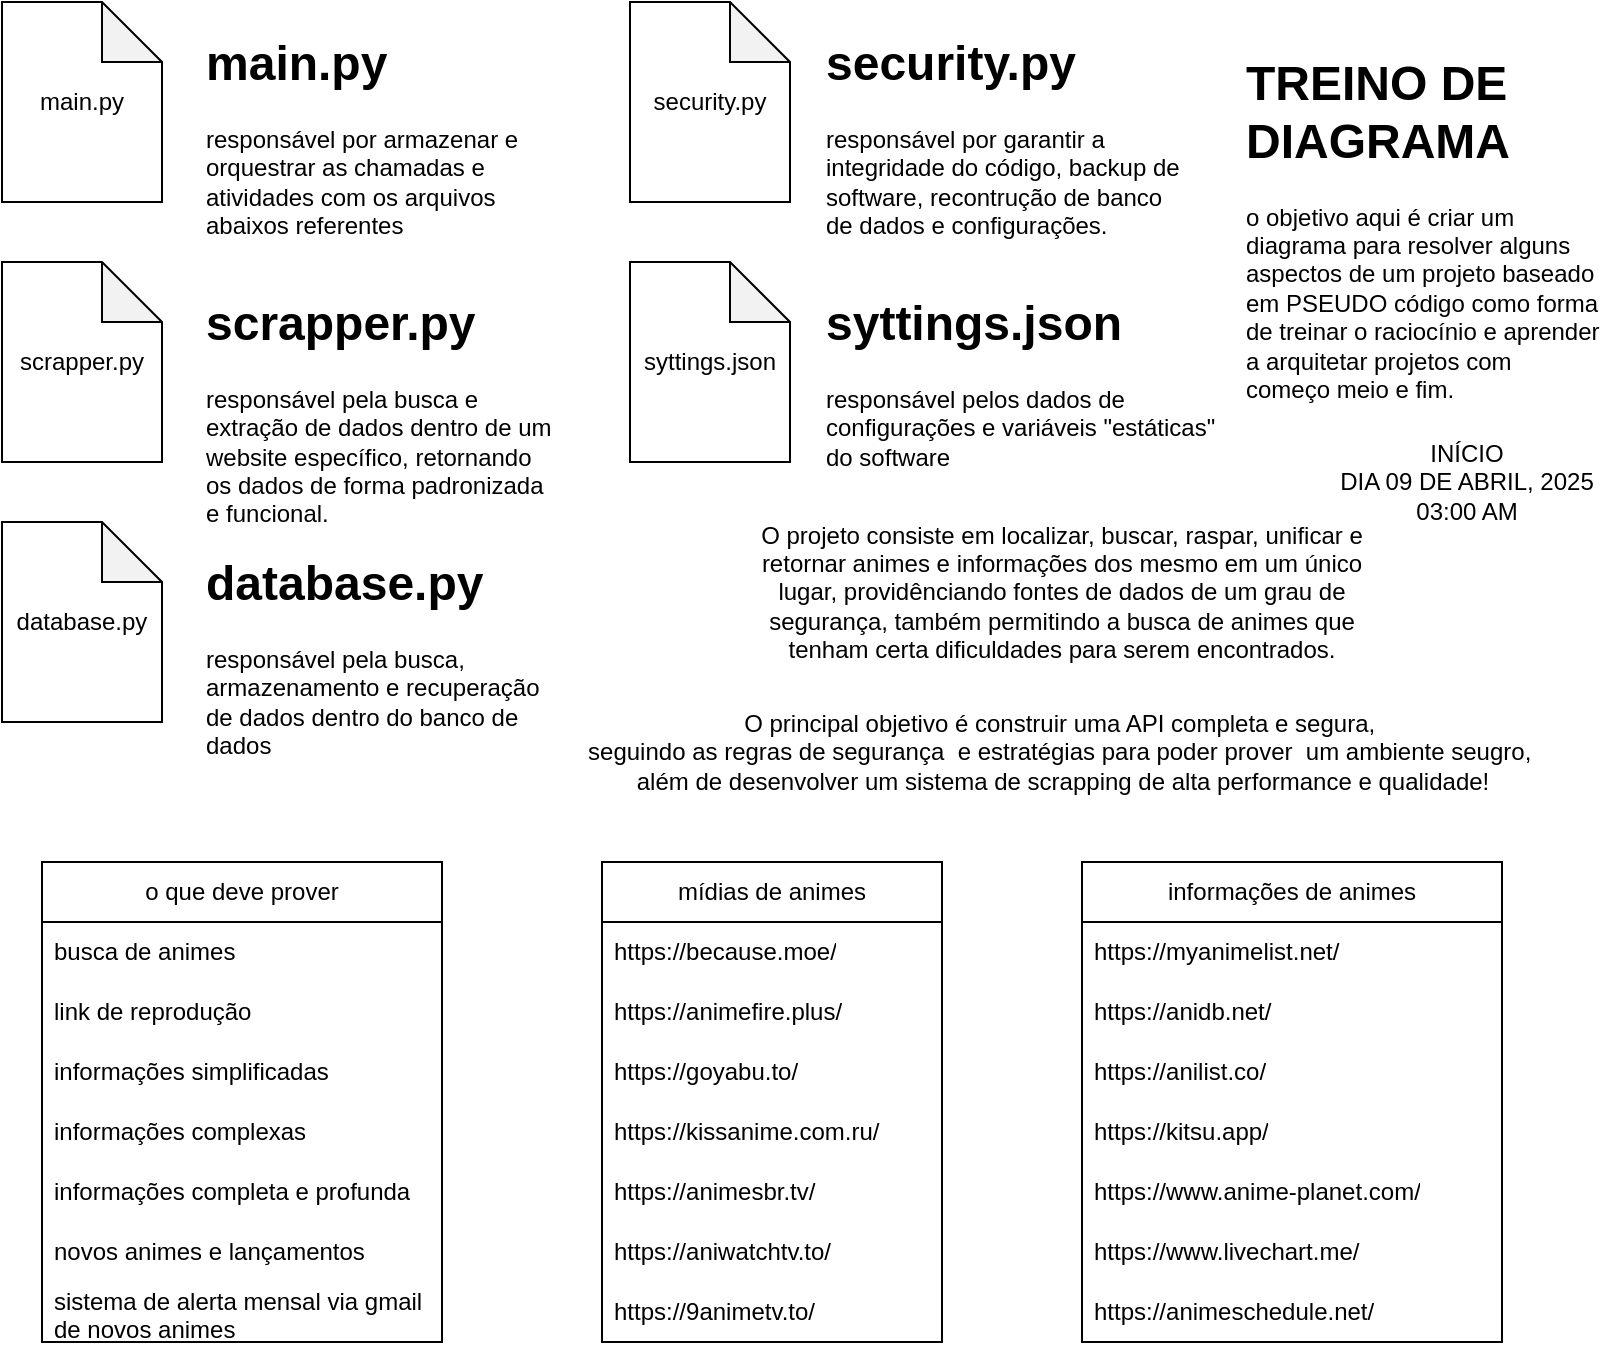 <mxfile version="26.2.9">
  <diagram id="C5RBs43oDa-KdzZeNtuy" name="Page-1">
    <mxGraphModel dx="2367" dy="888" grid="1" gridSize="10" guides="1" tooltips="1" connect="1" arrows="1" fold="1" page="1" pageScale="1" pageWidth="827" pageHeight="1169" math="0" shadow="0">
      <root>
        <mxCell id="WIyWlLk6GJQsqaUBKTNV-0" />
        <mxCell id="WIyWlLk6GJQsqaUBKTNV-1" parent="WIyWlLk6GJQsqaUBKTNV-0" />
        <mxCell id="ygqNbXXuO46wxGrCDqbf-1" value="&lt;h1 style=&quot;margin-top: 0px;&quot;&gt;TREINO DE DIAGRAMA&lt;br&gt;&lt;/h1&gt;&lt;p&gt;o objetivo aqui é criar um diagrama para resolver alguns aspectos de um projeto baseado em PSEUDO código como forma de treinar o raciocínio e aprender a arquitetar projetos com começo meio e fim.&lt;br&gt;&lt;/p&gt;" style="text;html=1;whiteSpace=wrap;overflow=hidden;rounded=0;" vertex="1" parent="WIyWlLk6GJQsqaUBKTNV-1">
          <mxGeometry x="640" y="30" width="180" height="220" as="geometry" />
        </mxCell>
        <mxCell id="ygqNbXXuO46wxGrCDqbf-4" value="main.py" style="shape=note;whiteSpace=wrap;html=1;backgroundOutline=1;darkOpacity=0.05;" vertex="1" parent="WIyWlLk6GJQsqaUBKTNV-1">
          <mxGeometry x="20" y="10" width="80" height="100" as="geometry" />
        </mxCell>
        <mxCell id="ygqNbXXuO46wxGrCDqbf-5" value="scrapper.py" style="shape=note;whiteSpace=wrap;html=1;backgroundOutline=1;darkOpacity=0.05;" vertex="1" parent="WIyWlLk6GJQsqaUBKTNV-1">
          <mxGeometry x="20" y="140" width="80" height="100" as="geometry" />
        </mxCell>
        <mxCell id="ygqNbXXuO46wxGrCDqbf-6" value="database.py" style="shape=note;whiteSpace=wrap;html=1;backgroundOutline=1;darkOpacity=0.05;" vertex="1" parent="WIyWlLk6GJQsqaUBKTNV-1">
          <mxGeometry x="20" y="270" width="80" height="100" as="geometry" />
        </mxCell>
        <mxCell id="ygqNbXXuO46wxGrCDqbf-7" value="&lt;h1 style=&quot;margin-top: 0px;&quot;&gt;main.py&lt;/h1&gt;&lt;p&gt;responsável por armazenar e orquestrar as chamadas e atividades com os arquivos abaixos referentes&lt;br&gt;&lt;/p&gt;" style="text;html=1;whiteSpace=wrap;overflow=hidden;rounded=0;" vertex="1" parent="WIyWlLk6GJQsqaUBKTNV-1">
          <mxGeometry x="120" y="20" width="180" height="120" as="geometry" />
        </mxCell>
        <mxCell id="ygqNbXXuO46wxGrCDqbf-8" value="&lt;h1 style=&quot;margin-top: 0px;&quot;&gt;scrapper.py&lt;/h1&gt;&lt;p&gt;responsável pela busca e extração de dados dentro de um website específico, retornando os dados de forma padronizada e funcional.&lt;br&gt;&lt;/p&gt;" style="text;html=1;whiteSpace=wrap;overflow=hidden;rounded=0;" vertex="1" parent="WIyWlLk6GJQsqaUBKTNV-1">
          <mxGeometry x="120" y="150" width="180" height="120" as="geometry" />
        </mxCell>
        <mxCell id="ygqNbXXuO46wxGrCDqbf-9" value="&lt;h1 style=&quot;margin-top: 0px;&quot;&gt;database.py&lt;/h1&gt;&lt;div&gt;responsável pela busca, armazenamento e recuperação de dados dentro do banco de dados&lt;/div&gt;&lt;div&gt;&lt;br&gt;&lt;/div&gt;" style="text;html=1;whiteSpace=wrap;overflow=hidden;rounded=0;" vertex="1" parent="WIyWlLk6GJQsqaUBKTNV-1">
          <mxGeometry x="120" y="280" width="180" height="120" as="geometry" />
        </mxCell>
        <mxCell id="ygqNbXXuO46wxGrCDqbf-10" value="security.py" style="shape=note;whiteSpace=wrap;html=1;backgroundOutline=1;darkOpacity=0.05;" vertex="1" parent="WIyWlLk6GJQsqaUBKTNV-1">
          <mxGeometry x="334" y="10" width="80" height="100" as="geometry" />
        </mxCell>
        <mxCell id="ygqNbXXuO46wxGrCDqbf-11" value="&lt;h1 style=&quot;margin-top: 0px;&quot;&gt;security.py&lt;/h1&gt;&lt;p&gt;responsável por garantir a integridade do código, backup de software, recontrução de banco de dados e configurações.&lt;br&gt;&lt;/p&gt;" style="text;html=1;whiteSpace=wrap;overflow=hidden;rounded=0;" vertex="1" parent="WIyWlLk6GJQsqaUBKTNV-1">
          <mxGeometry x="430" y="20" width="180" height="120" as="geometry" />
        </mxCell>
        <mxCell id="ygqNbXXuO46wxGrCDqbf-12" value="syttings.json" style="shape=note;whiteSpace=wrap;html=1;backgroundOutline=1;darkOpacity=0.05;" vertex="1" parent="WIyWlLk6GJQsqaUBKTNV-1">
          <mxGeometry x="334" y="140" width="80" height="100" as="geometry" />
        </mxCell>
        <mxCell id="ygqNbXXuO46wxGrCDqbf-13" value="&lt;h1 style=&quot;margin-top: 0px;&quot;&gt;syttings.json&lt;/h1&gt;&lt;p&gt;responsável pelos dados de configurações e variáveis &quot;estáticas&quot; do software&lt;br&gt;&lt;/p&gt;" style="text;html=1;whiteSpace=wrap;overflow=hidden;rounded=0;" vertex="1" parent="WIyWlLk6GJQsqaUBKTNV-1">
          <mxGeometry x="430" y="150" width="210" height="120" as="geometry" />
        </mxCell>
        <mxCell id="ygqNbXXuO46wxGrCDqbf-14" value="O projeto consiste em localizar, buscar, raspar, unificar e retornar animes e informações dos mesmo em um único lugar, providênciando fontes de dados de um grau de segurança, também permitindo a busca de animes que tenham certa dificuldades para serem encontrados." style="text;html=1;align=center;verticalAlign=middle;whiteSpace=wrap;rounded=0;" vertex="1" parent="WIyWlLk6GJQsqaUBKTNV-1">
          <mxGeometry x="390" y="270" width="320" height="70" as="geometry" />
        </mxCell>
        <mxCell id="ygqNbXXuO46wxGrCDqbf-16" value="&lt;div&gt;O principal objetivo é construir uma API completa e segura,&amp;nbsp;&lt;/div&gt;&lt;div&gt;seguindo as regras de segurança&amp;nbsp; e estratégias para poder prover&amp;nbsp; um ambiente seugro,&amp;nbsp;&lt;/div&gt;&lt;div&gt;além de desenvolver um sistema de scrapping de alta performance e qualidade!&lt;br&gt;&lt;/div&gt;" style="text;html=1;align=center;verticalAlign=middle;resizable=0;points=[];autosize=1;strokeColor=none;fillColor=none;" vertex="1" parent="WIyWlLk6GJQsqaUBKTNV-1">
          <mxGeometry x="300" y="355" width="500" height="60" as="geometry" />
        </mxCell>
        <mxCell id="ygqNbXXuO46wxGrCDqbf-18" value="mídias de animes" style="swimlane;fontStyle=0;childLayout=stackLayout;horizontal=1;startSize=30;horizontalStack=0;resizeParent=1;resizeParentMax=0;resizeLast=0;collapsible=1;marginBottom=0;whiteSpace=wrap;html=1;" vertex="1" parent="WIyWlLk6GJQsqaUBKTNV-1">
          <mxGeometry x="320" y="440" width="170" height="240" as="geometry" />
        </mxCell>
        <mxCell id="ygqNbXXuO46wxGrCDqbf-19" value="https://because.moe/" style="text;strokeColor=none;fillColor=none;align=left;verticalAlign=middle;spacingLeft=4;spacingRight=4;overflow=hidden;points=[[0,0.5],[1,0.5]];portConstraint=eastwest;rotatable=0;whiteSpace=wrap;html=1;" vertex="1" parent="ygqNbXXuO46wxGrCDqbf-18">
          <mxGeometry y="30" width="170" height="30" as="geometry" />
        </mxCell>
        <mxCell id="ygqNbXXuO46wxGrCDqbf-20" value="https://animefire.plus/" style="text;strokeColor=none;fillColor=none;align=left;verticalAlign=middle;spacingLeft=4;spacingRight=4;overflow=hidden;points=[[0,0.5],[1,0.5]];portConstraint=eastwest;rotatable=0;whiteSpace=wrap;html=1;" vertex="1" parent="ygqNbXXuO46wxGrCDqbf-18">
          <mxGeometry y="60" width="170" height="30" as="geometry" />
        </mxCell>
        <mxCell id="ygqNbXXuO46wxGrCDqbf-21" value="&lt;div&gt;https://goyabu.to/&lt;/div&gt;" style="text;strokeColor=none;fillColor=none;align=left;verticalAlign=middle;spacingLeft=4;spacingRight=4;overflow=hidden;points=[[0,0.5],[1,0.5]];portConstraint=eastwest;rotatable=0;whiteSpace=wrap;html=1;" vertex="1" parent="ygqNbXXuO46wxGrCDqbf-18">
          <mxGeometry y="90" width="170" height="30" as="geometry" />
        </mxCell>
        <UserObject label="https://kissanime.com.ru/" link="https://kissanime.com.ru/kissanime-home.html" id="ygqNbXXuO46wxGrCDqbf-24">
          <mxCell style="text;strokeColor=none;fillColor=none;align=left;verticalAlign=middle;spacingLeft=4;spacingRight=4;overflow=hidden;points=[[0,0.5],[1,0.5]];portConstraint=eastwest;rotatable=0;whiteSpace=wrap;html=1;" vertex="1" parent="ygqNbXXuO46wxGrCDqbf-18">
            <mxGeometry y="120" width="170" height="30" as="geometry" />
          </mxCell>
        </UserObject>
        <UserObject label="https://animesbr.tv/" link="https://animesbr.tv/" id="ygqNbXXuO46wxGrCDqbf-23">
          <mxCell style="text;strokeColor=none;fillColor=none;align=left;verticalAlign=middle;spacingLeft=4;spacingRight=4;overflow=hidden;points=[[0,0.5],[1,0.5]];portConstraint=eastwest;rotatable=0;whiteSpace=wrap;html=1;" vertex="1" parent="ygqNbXXuO46wxGrCDqbf-18">
            <mxGeometry y="150" width="170" height="30" as="geometry" />
          </mxCell>
        </UserObject>
        <UserObject label="https://aniwatchtv.to/" link="https://aniwatchtv.to/" id="ygqNbXXuO46wxGrCDqbf-25">
          <mxCell style="text;strokeColor=none;fillColor=none;align=left;verticalAlign=middle;spacingLeft=4;spacingRight=4;overflow=hidden;points=[[0,0.5],[1,0.5]];portConstraint=eastwest;rotatable=0;whiteSpace=wrap;html=1;" vertex="1" parent="ygqNbXXuO46wxGrCDqbf-18">
            <mxGeometry y="180" width="170" height="30" as="geometry" />
          </mxCell>
        </UserObject>
        <UserObject label="https://9animetv.to/" link="https://9animetv.to/" id="ygqNbXXuO46wxGrCDqbf-26">
          <mxCell style="text;strokeColor=none;fillColor=none;align=left;verticalAlign=middle;spacingLeft=4;spacingRight=4;overflow=hidden;points=[[0,0.5],[1,0.5]];portConstraint=eastwest;rotatable=0;whiteSpace=wrap;html=1;" vertex="1" parent="ygqNbXXuO46wxGrCDqbf-18">
            <mxGeometry y="210" width="170" height="30" as="geometry" />
          </mxCell>
        </UserObject>
        <mxCell id="ygqNbXXuO46wxGrCDqbf-27" value="informações de animes" style="swimlane;fontStyle=0;childLayout=stackLayout;horizontal=1;startSize=30;horizontalStack=0;resizeParent=1;resizeParentMax=0;resizeLast=0;collapsible=1;marginBottom=0;whiteSpace=wrap;html=1;" vertex="1" parent="WIyWlLk6GJQsqaUBKTNV-1">
          <mxGeometry x="560" y="440" width="210" height="240" as="geometry" />
        </mxCell>
        <UserObject label="https://myanimelist.net/" link="https://myanimelist.net/" id="ygqNbXXuO46wxGrCDqbf-28">
          <mxCell style="text;strokeColor=none;fillColor=none;align=left;verticalAlign=middle;spacingLeft=4;spacingRight=4;overflow=hidden;points=[[0,0.5],[1,0.5]];portConstraint=eastwest;rotatable=0;whiteSpace=wrap;html=1;" vertex="1" parent="ygqNbXXuO46wxGrCDqbf-27">
            <mxGeometry y="30" width="210" height="30" as="geometry" />
          </mxCell>
        </UserObject>
        <UserObject label="https://anidb.net/" link="https://anidb.net/" id="ygqNbXXuO46wxGrCDqbf-29">
          <mxCell style="text;strokeColor=none;fillColor=none;align=left;verticalAlign=middle;spacingLeft=4;spacingRight=4;overflow=hidden;points=[[0,0.5],[1,0.5]];portConstraint=eastwest;rotatable=0;whiteSpace=wrap;html=1;" vertex="1" parent="ygqNbXXuO46wxGrCDqbf-27">
            <mxGeometry y="60" width="210" height="30" as="geometry" />
          </mxCell>
        </UserObject>
        <UserObject label="https://anilist.co/" link="https://anilist.co/" id="ygqNbXXuO46wxGrCDqbf-40">
          <mxCell style="text;strokeColor=none;fillColor=none;align=left;verticalAlign=middle;spacingLeft=4;spacingRight=4;overflow=hidden;points=[[0,0.5],[1,0.5]];portConstraint=eastwest;rotatable=0;whiteSpace=wrap;html=1;" vertex="1" parent="ygqNbXXuO46wxGrCDqbf-27">
            <mxGeometry y="90" width="210" height="30" as="geometry" />
          </mxCell>
        </UserObject>
        <UserObject label="https://kitsu.app/" link="https://kitsu.app/explore/anime" id="ygqNbXXuO46wxGrCDqbf-39">
          <mxCell style="text;strokeColor=none;fillColor=none;align=left;verticalAlign=middle;spacingLeft=4;spacingRight=4;overflow=hidden;points=[[0,0.5],[1,0.5]];portConstraint=eastwest;rotatable=0;whiteSpace=wrap;html=1;" vertex="1" parent="ygqNbXXuO46wxGrCDqbf-27">
            <mxGeometry y="120" width="210" height="30" as="geometry" />
          </mxCell>
        </UserObject>
        <UserObject label="https://www.anime-planet.com/" link="https://www.anime-planet.com/" id="ygqNbXXuO46wxGrCDqbf-38">
          <mxCell style="text;strokeColor=none;fillColor=none;align=left;verticalAlign=middle;spacingLeft=4;spacingRight=4;overflow=hidden;points=[[0,0.5],[1,0.5]];portConstraint=eastwest;rotatable=0;whiteSpace=wrap;html=1;" vertex="1" parent="ygqNbXXuO46wxGrCDqbf-27">
            <mxGeometry y="150" width="210" height="30" as="geometry" />
          </mxCell>
        </UserObject>
        <UserObject label="https://www.livechart.me/" link="https://www.livechart.me/" id="ygqNbXXuO46wxGrCDqbf-37">
          <mxCell style="text;strokeColor=none;fillColor=none;align=left;verticalAlign=middle;spacingLeft=4;spacingRight=4;overflow=hidden;points=[[0,0.5],[1,0.5]];portConstraint=eastwest;rotatable=0;whiteSpace=wrap;html=1;" vertex="1" parent="ygqNbXXuO46wxGrCDqbf-27">
            <mxGeometry y="180" width="210" height="30" as="geometry" />
          </mxCell>
        </UserObject>
        <UserObject label="https://animeschedule.net/" link="https://animeschedule.net/" id="ygqNbXXuO46wxGrCDqbf-36">
          <mxCell style="text;strokeColor=none;fillColor=none;align=left;verticalAlign=middle;spacingLeft=4;spacingRight=4;overflow=hidden;points=[[0,0.5],[1,0.5]];portConstraint=eastwest;rotatable=0;whiteSpace=wrap;html=1;" vertex="1" parent="ygqNbXXuO46wxGrCDqbf-27">
            <mxGeometry y="210" width="210" height="30" as="geometry" />
          </mxCell>
        </UserObject>
        <mxCell id="ygqNbXXuO46wxGrCDqbf-41" value="&lt;div&gt;o que deve prover&lt;/div&gt;" style="swimlane;fontStyle=0;childLayout=stackLayout;horizontal=1;startSize=30;horizontalStack=0;resizeParent=1;resizeParentMax=0;resizeLast=0;collapsible=1;marginBottom=0;whiteSpace=wrap;html=1;" vertex="1" parent="WIyWlLk6GJQsqaUBKTNV-1">
          <mxGeometry x="40" y="440" width="200" height="240" as="geometry" />
        </mxCell>
        <mxCell id="ygqNbXXuO46wxGrCDqbf-42" value="busca de animes" style="text;strokeColor=none;fillColor=none;align=left;verticalAlign=middle;spacingLeft=4;spacingRight=4;overflow=hidden;points=[[0,0.5],[1,0.5]];portConstraint=eastwest;rotatable=0;whiteSpace=wrap;html=1;" vertex="1" parent="ygqNbXXuO46wxGrCDqbf-41">
          <mxGeometry y="30" width="200" height="30" as="geometry" />
        </mxCell>
        <mxCell id="ygqNbXXuO46wxGrCDqbf-43" value="link de reprodução" style="text;strokeColor=none;fillColor=none;align=left;verticalAlign=middle;spacingLeft=4;spacingRight=4;overflow=hidden;points=[[0,0.5],[1,0.5]];portConstraint=eastwest;rotatable=0;whiteSpace=wrap;html=1;" vertex="1" parent="ygqNbXXuO46wxGrCDqbf-41">
          <mxGeometry y="60" width="200" height="30" as="geometry" />
        </mxCell>
        <mxCell id="ygqNbXXuO46wxGrCDqbf-44" value="informações simplificadas" style="text;strokeColor=none;fillColor=none;align=left;verticalAlign=middle;spacingLeft=4;spacingRight=4;overflow=hidden;points=[[0,0.5],[1,0.5]];portConstraint=eastwest;rotatable=0;whiteSpace=wrap;html=1;" vertex="1" parent="ygqNbXXuO46wxGrCDqbf-41">
          <mxGeometry y="90" width="200" height="30" as="geometry" />
        </mxCell>
        <mxCell id="ygqNbXXuO46wxGrCDqbf-49" value="&lt;div&gt;informações complexas&lt;/div&gt;" style="text;strokeColor=none;fillColor=none;align=left;verticalAlign=middle;spacingLeft=4;spacingRight=4;overflow=hidden;points=[[0,0.5],[1,0.5]];portConstraint=eastwest;rotatable=0;whiteSpace=wrap;html=1;" vertex="1" parent="ygqNbXXuO46wxGrCDqbf-41">
          <mxGeometry y="120" width="200" height="30" as="geometry" />
        </mxCell>
        <mxCell id="ygqNbXXuO46wxGrCDqbf-48" value="informações completa e profunda" style="text;strokeColor=none;fillColor=none;align=left;verticalAlign=middle;spacingLeft=4;spacingRight=4;overflow=hidden;points=[[0,0.5],[1,0.5]];portConstraint=eastwest;rotatable=0;whiteSpace=wrap;html=1;" vertex="1" parent="ygqNbXXuO46wxGrCDqbf-41">
          <mxGeometry y="150" width="200" height="30" as="geometry" />
        </mxCell>
        <mxCell id="ygqNbXXuO46wxGrCDqbf-47" value="novos animes e lançamentos" style="text;strokeColor=none;fillColor=none;align=left;verticalAlign=middle;spacingLeft=4;spacingRight=4;overflow=hidden;points=[[0,0.5],[1,0.5]];portConstraint=eastwest;rotatable=0;whiteSpace=wrap;html=1;" vertex="1" parent="ygqNbXXuO46wxGrCDqbf-41">
          <mxGeometry y="180" width="200" height="30" as="geometry" />
        </mxCell>
        <mxCell id="ygqNbXXuO46wxGrCDqbf-50" value="sistema de alerta mensal via gmail de novos animes " style="text;strokeColor=none;fillColor=none;align=left;verticalAlign=middle;spacingLeft=4;spacingRight=4;overflow=hidden;points=[[0,0.5],[1,0.5]];portConstraint=eastwest;rotatable=0;whiteSpace=wrap;html=1;" vertex="1" parent="ygqNbXXuO46wxGrCDqbf-41">
          <mxGeometry y="210" width="200" height="30" as="geometry" />
        </mxCell>
        <mxCell id="ygqNbXXuO46wxGrCDqbf-53" value="&lt;div&gt;INÍCIO&lt;/div&gt;&lt;div&gt;DIA 09 DE ABRIL, 2025&lt;br&gt;&lt;/div&gt;&lt;div&gt;03:00 AM&lt;br&gt;&lt;/div&gt;" style="text;html=1;align=center;verticalAlign=middle;resizable=0;points=[];autosize=1;strokeColor=none;fillColor=none;" vertex="1" parent="WIyWlLk6GJQsqaUBKTNV-1">
          <mxGeometry x="677" y="220" width="150" height="60" as="geometry" />
        </mxCell>
      </root>
    </mxGraphModel>
  </diagram>
</mxfile>
